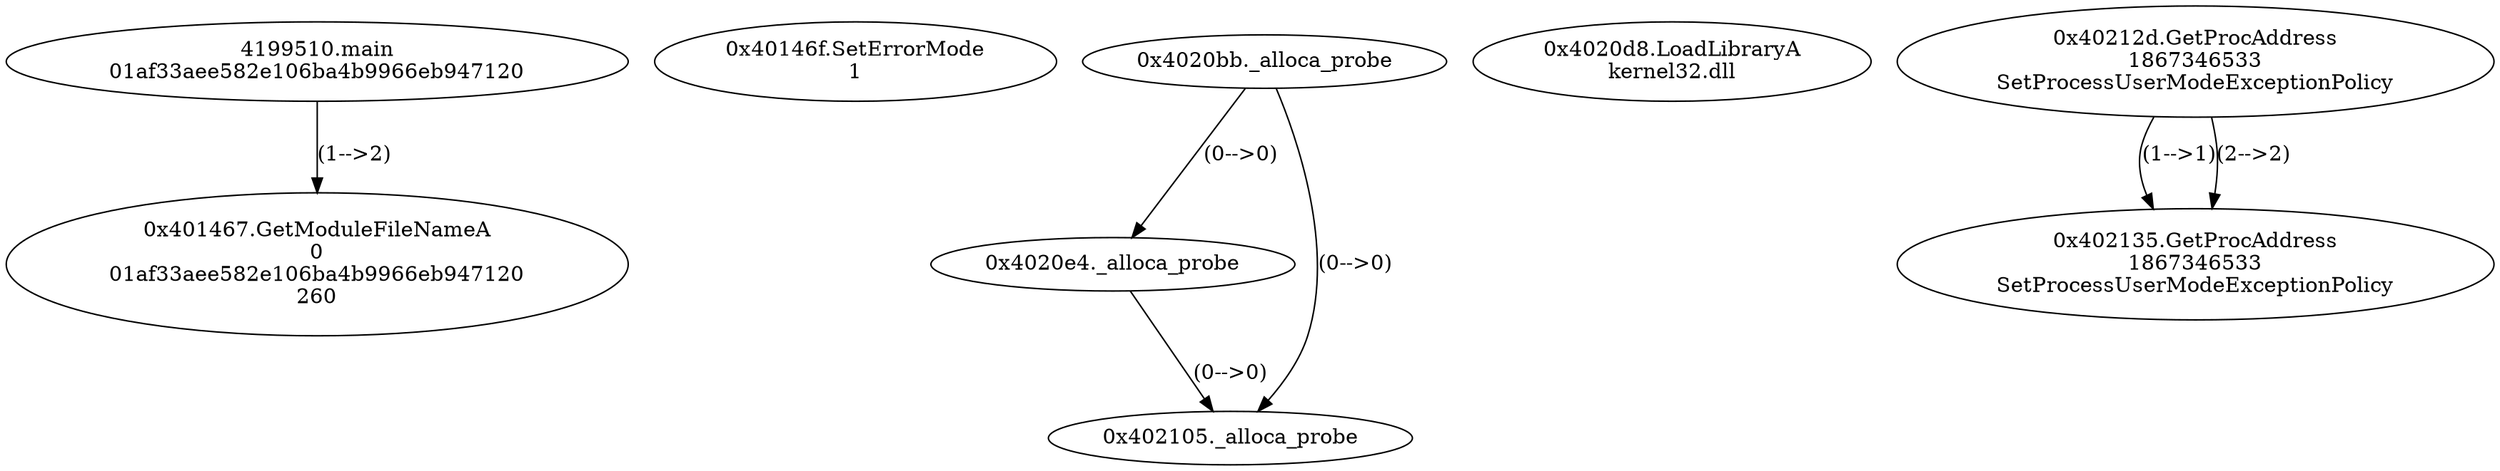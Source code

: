 // Global SCDG with merge call
digraph {
	0 [label="4199510.main
01af33aee582e106ba4b9966eb947120"]
	1 [label="0x401467.GetModuleFileNameA
0
01af33aee582e106ba4b9966eb947120
260"]
	0 -> 1 [label="(1-->2)"]
	2 [label="0x40146f.SetErrorMode
1"]
	3 [label="0x4020bb._alloca_probe
"]
	4 [label="0x4020d8.LoadLibraryA
kernel32.dll"]
	5 [label="0x4020e4._alloca_probe
"]
	3 -> 5 [label="(0-->0)"]
	6 [label="0x402105._alloca_probe
"]
	3 -> 6 [label="(0-->0)"]
	5 -> 6 [label="(0-->0)"]
	7 [label="0x40212d.GetProcAddress
1867346533
SetProcessUserModeExceptionPolicy"]
	8 [label="0x402135.GetProcAddress
1867346533
SetProcessUserModeExceptionPolicy"]
	7 -> 8 [label="(1-->1)"]
	7 -> 8 [label="(2-->2)"]
}
